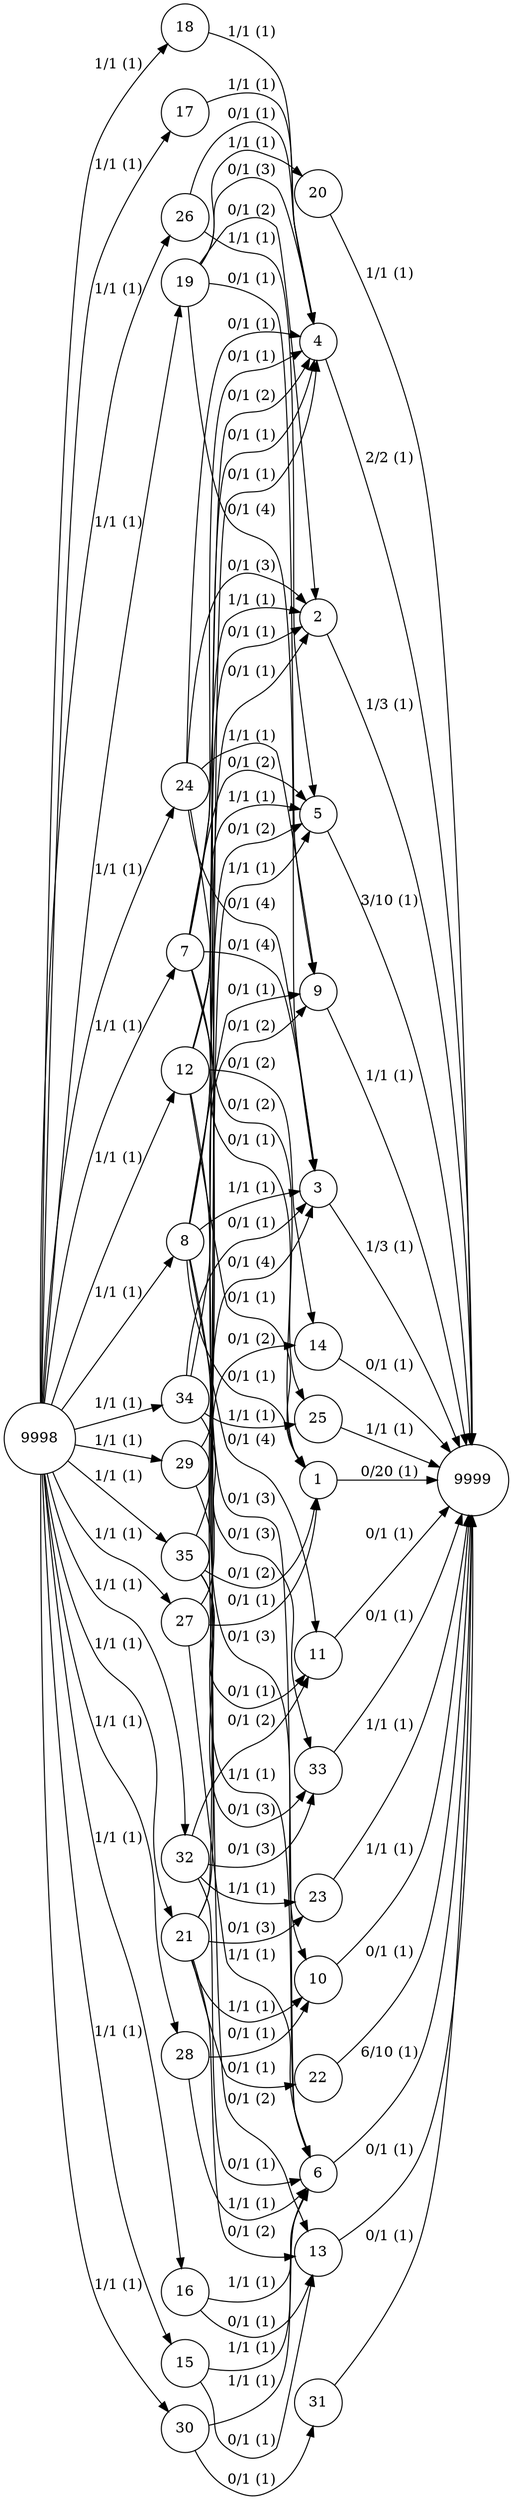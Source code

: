 digraph finite_state_machine {
	rankdir=LR;
	node [shape = circle];
	2 -> 9999 [ label = "1/3 (1)" ];
	7 -> 2 [ label = "1/1 (1)" ];
	7 -> 3 [ label = "0/1 (4)" ];
	7 -> 6 [ label = "0/1 (3)" ];
	7 -> 5 [ label = "0/1 (2)" ];
	7 -> 4 [ label = "0/1 (1)" ];
	7 -> 1 [ label = "0/1 (1)" ];
	9998 -> 7 [ label = "1/1 (1)" ];
	9998 -> 8 [ label = "1/1 (1)" ];
	9998 -> 12 [ label = "1/1 (1)" ];
	9998 -> 15 [ label = "1/1 (1)" ];
	9998 -> 16 [ label = "1/1 (1)" ];
	9998 -> 17 [ label = "1/1 (1)" ];
	9998 -> 18 [ label = "1/1 (1)" ];
	9998 -> 19 [ label = "1/1 (1)" ];
	9998 -> 21 [ label = "1/1 (1)" ];
	9998 -> 24 [ label = "1/1 (1)" ];
	9998 -> 26 [ label = "1/1 (1)" ];
	9998 -> 27 [ label = "1/1 (1)" ];
	9998 -> 28 [ label = "1/1 (1)" ];
	9998 -> 29 [ label = "1/1 (1)" ];
	9998 -> 30 [ label = "1/1 (1)" ];
	9998 -> 32 [ label = "1/1 (1)" ];
	9998 -> 34 [ label = "1/1 (1)" ];
	9998 -> 35 [ label = "1/1 (1)" ];
	3 -> 9999 [ label = "1/3 (1)" ];
	8 -> 3 [ label = "1/1 (1)" ];
	8 -> 11 [ label = "0/1 (4)" ];
	8 -> 10 [ label = "0/1 (3)" ];
	8 -> 5 [ label = "0/1 (2)" ];
	8 -> 9 [ label = "0/1 (1)" ];
	8 -> 2 [ label = "0/1 (1)" ];
	8 -> 1 [ label = "0/1 (1)" ];
	5 -> 9999 [ label = "3/10 (1)" ];
	12 -> 5 [ label = "1/1 (1)" ];
	12 -> 14 [ label = "0/1 (2)" ];
	12 -> 13 [ label = "0/1 (2)" ];
	12 -> 4 [ label = "0/1 (2)" ];
	12 -> 2 [ label = "0/1 (1)" ];
	12 -> 1 [ label = "0/1 (1)" ];
	6 -> 9999 [ label = "6/10 (1)" ];
	15 -> 6 [ label = "1/1 (1)" ];
	15 -> 13 [ label = "0/1 (1)" ];
	16 -> 6 [ label = "1/1 (1)" ];
	16 -> 13 [ label = "0/1 (1)" ];
	20 -> 9999 [ label = "1/1 (1)" ];
	19 -> 20 [ label = "1/1 (1)" ];
	19 -> 9 [ label = "0/1 (1)" ];
	19 -> 3 [ label = "0/1 (4)" ];
	19 -> 4 [ label = "0/1 (3)" ];
	19 -> 2 [ label = "0/1 (2)" ];
	24 -> 9 [ label = "1/1 (1)" ];
	24 -> 4 [ label = "0/1 (1)" ];
	24 -> 3 [ label = "0/1 (4)" ];
	24 -> 2 [ label = "0/1 (3)" ];
	24 -> 25 [ label = "0/1 (2)" ];
	17 -> 4 [ label = "1/1 (1)" ];
	4 -> 9999 [ label = "2/2 (1)" ];
	18 -> 4 [ label = "1/1 (1)" ];
	10 -> 9999 [ label = "1/1 (1)" ];
	21 -> 10 [ label = "1/1 (1)" ];
	21 -> 3 [ label = "0/1 (4)" ];
	21 -> 23 [ label = "0/1 (3)" ];
	21 -> 13 [ label = "0/1 (2)" ];
	21 -> 4 [ label = "0/1 (1)" ];
	21 -> 22 [ label = "0/1 (1)" ];
	9 -> 9999 [ label = "1/1 (1)" ];
	26 -> 5 [ label = "1/1 (1)" ];
	26 -> 4 [ label = "0/1 (1)" ];
	27 -> 6 [ label = "1/1 (1)" ];
	27 -> 14 [ label = "0/1 (2)" ];
	27 -> 1 [ label = "0/1 (1)" ];
	28 -> 6 [ label = "1/1 (1)" ];
	28 -> 10 [ label = "0/1 (1)" ];
	29 -> 6 [ label = "1/1 (1)" ];
	29 -> 4 [ label = "0/1 (1)" ];
	30 -> 6 [ label = "1/1 (1)" ];
	30 -> 31 [ label = "0/1 (1)" ];
	23 -> 9999 [ label = "1/1 (1)" ];
	32 -> 23 [ label = "1/1 (1)" ];
	32 -> 33 [ label = "0/1 (3)" ];
	32 -> 11 [ label = "0/1 (2)" ];
	32 -> 6 [ label = "0/1 (1)" ];
	25 -> 9999 [ label = "1/1 (1)" ];
	34 -> 25 [ label = "1/1 (1)" ];
	34 -> 33 [ label = "0/1 (3)" ];
	34 -> 9 [ label = "0/1 (2)" ];
	34 -> 3 [ label = "0/1 (1)" ];
	35 -> 5 [ label = "1/1 (1)" ];
	35 -> 33 [ label = "0/1 (3)" ];
	35 -> 1 [ label = "0/1 (2)" ];
	35 -> 11 [ label = "0/1 (1)" ];
	33 -> 9999 [ label = "0/1 (1)" ];
	31 -> 9999 [ label = "0/1 (1)" ];
	22 -> 9999 [ label = "0/1 (1)" ];
	14 -> 9999 [ label = "0/1 (1)" ];
	13 -> 9999 [ label = "0/1 (1)" ];
	11 -> 9999 [ label = "0/1 (1)" ];
	1 -> 9999 [ label = "0/20 (1)" ];
}
